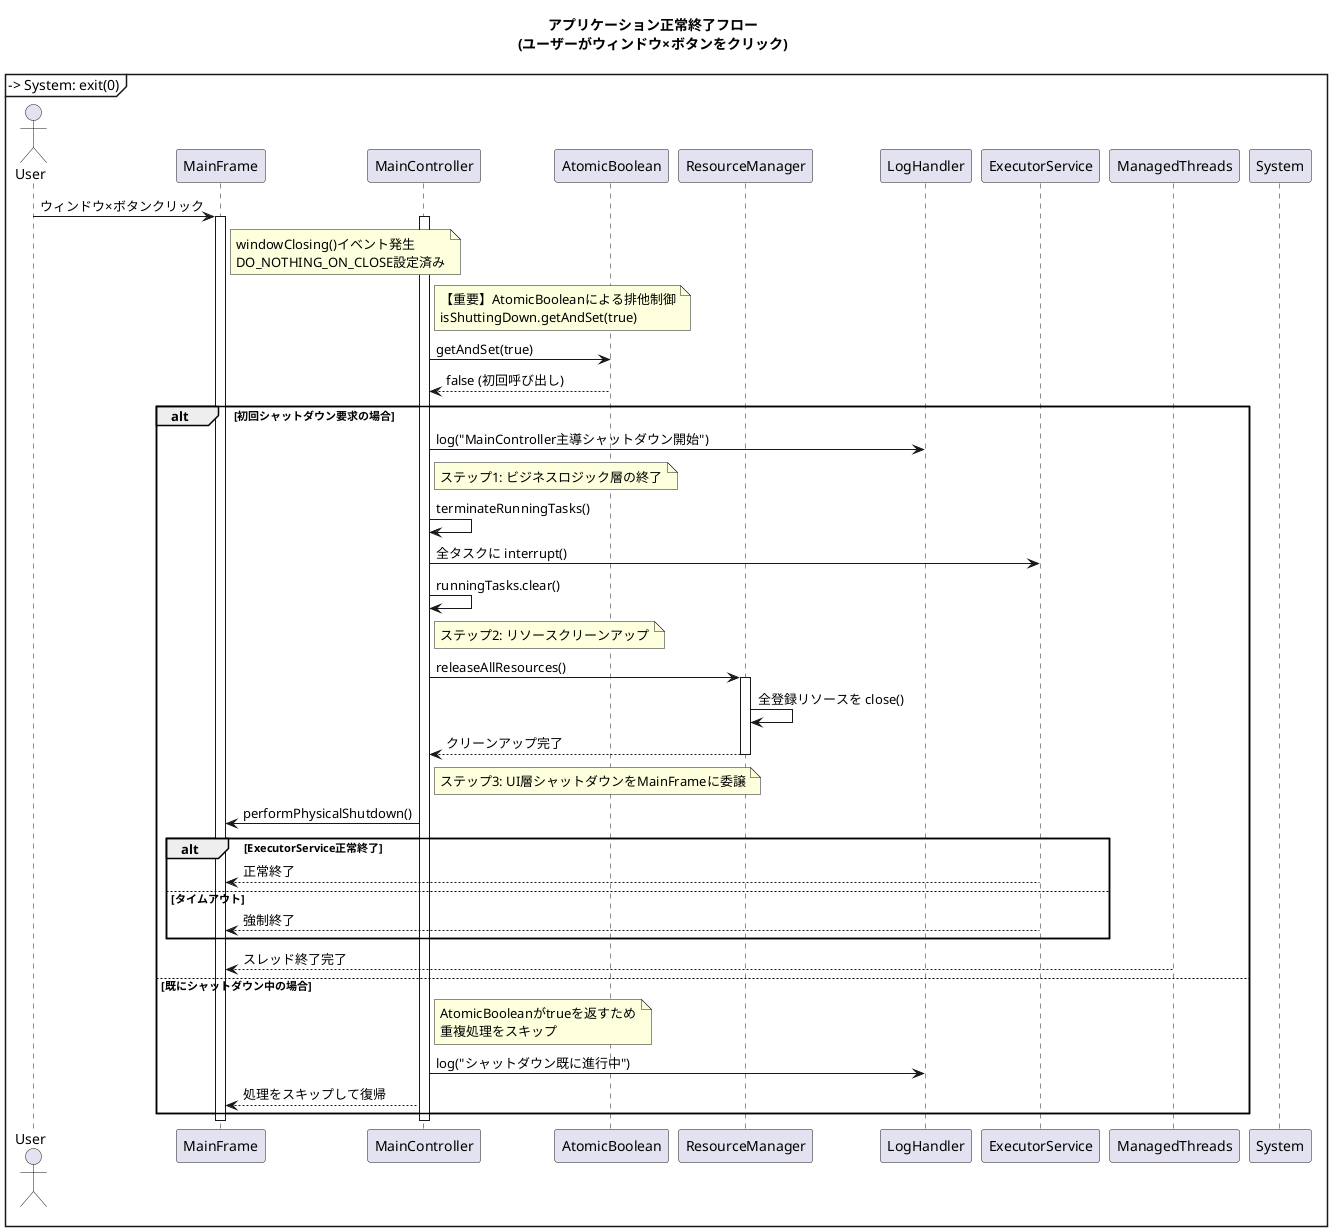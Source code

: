 @startuml 正常終了フロー
title アプリケーション正常終了フロー\n(ユーザーがウィンドウ×ボタンをクリック)

actor User
participant MainFrame
participant MainController
participant AtomicBoolean
participant ResourceManager
participant LogHandler
participant ExecutorService
participant ManagedThreads
participant System

User -> MainFrame: ウィンドウ×ボタンクリック
activate MainFrame

note right of MainFrame
    windowClosing()イベント発生
    DO_NOTHING_ON_CLOSE設定済み
end note

MainFrame -> MainFrame: initiateControlledShutdown()
MainFrame -> LogHandler: log("ウィンドウ終了イベント受信")

MainFrame -> MainController: initiateShutdown()
activate MainController

note right of MainController
    【重要】AtomicBooleanによる排他制御
    isShuttingDown.getAndSet(true)
end note

MainController -> AtomicBoolean: getAndSet(true)
AtomicBoolean --> MainController: false (初回呼び出し)

alt 初回シャットダウン要求の場合
    MainController -> LogHandler: log("MainController主導シャットダウン開始")

    note right of MainController
        ステップ1: ビジネスロジック層の終了
    end note

    MainController -> MainController: terminateRunningTasks()
    MainController -> ExecutorService: 全タスクに interrupt()
    MainController -> MainController: runningTasks.clear()

    note right of MainController
        ステップ2: リソースクリーンアップ
    end note

    MainController -> ResourceManager: releaseAllResources()
    activate ResourceManager
    ResourceManager -> ResourceManager: 全登録リソースを close()
    ResourceManager --> MainController: クリーンアップ完了
    deactivate ResourceManager

    note right of MainController
        ステップ3: UI層シャットダウンをMainFrameに委譲
    end note

    MainController -> MainFrame: performPhysicalShutdown()

    MainFrame -> LogHandler: log("物理的シャットダウン開始")
    MainFrame -> ExecutorService: shutdown()
    MainFrame -> ExecutorService: awaitTermination(5秒)

    alt ExecutorService正常終了
        ExecutorService --> MainFrame: 正常終了
    else タイムアウト
        MainFrame -> ExecutorService: shutdownNow()
        ExecutorService --> MainFrame: 強制終了
    end

    MainFrame -> ManagedThreads: 全スレッドに interrupt()
    MainFrame -> ManagedThreads: join(5秒) で終了待機
    ManagedThreads --> MainFrame: スレッド終了完了

    MainFrame -> MainFrame: frame.dispose()
    MainFrame -> LogHandler: log("物理的シャットダウン完了")
    MainFrame -> LogHandler: cleanup()
    MainFrame -> System: exit(0)

else 既にシャットダウン中の場合
    note right of MainController
        AtomicBooleanがtrueを返すため
        重複処理をスキップ
    end note

    MainController -> LogHandler: log("シャットダウン既に進行中")
    MainController --> MainFrame: 処理をスキップして復帰
end

deactivate MainController
deactivate MainFrame

@enduml
